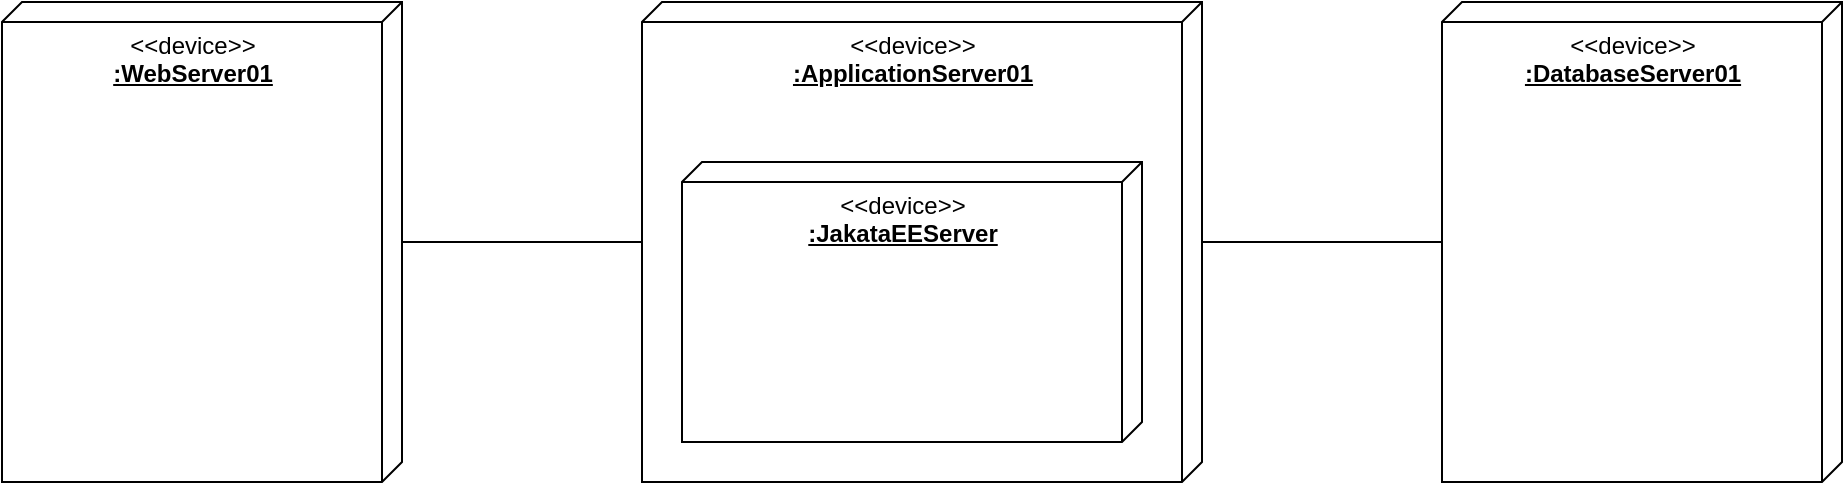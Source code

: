 <mxfile version="14.1.8" type="device" pages="4"><diagram id="ri4Kelb92wecvCYJ9pxR" name="Layer/N-Tier"><mxGraphModel dx="1422" dy="822" grid="1" gridSize="10" guides="1" tooltips="1" connect="1" arrows="1" fold="1" page="1" pageScale="1" pageWidth="1169" pageHeight="827" math="0" shadow="0"><root><mxCell id="0"/><mxCell id="1" parent="0"/><mxCell id="0UhC9464iYk6JxEcfvWJ-5" style="edgeStyle=orthogonalEdgeStyle;rounded=0;orthogonalLoop=1;jettySize=auto;html=1;endArrow=none;endFill=0;" edge="1" parent="1" source="0UhC9464iYk6JxEcfvWJ-1" target="0UhC9464iYk6JxEcfvWJ-2"><mxGeometry relative="1" as="geometry"/></mxCell><mxCell id="0UhC9464iYk6JxEcfvWJ-1" value="&amp;lt;&amp;lt;device&amp;gt;&amp;gt;&lt;br&gt;&lt;u&gt;&lt;b&gt;:WebServer01&lt;/b&gt;&lt;/u&gt;" style="verticalAlign=top;align=center;spacingTop=8;spacingLeft=2;spacingRight=12;shape=cube;size=10;direction=south;fontStyle=0;html=1;" vertex="1" parent="1"><mxGeometry x="160" y="160" width="200" height="240" as="geometry"/></mxCell><mxCell id="0UhC9464iYk6JxEcfvWJ-6" style="edgeStyle=orthogonalEdgeStyle;rounded=0;orthogonalLoop=1;jettySize=auto;html=1;endArrow=none;endFill=0;" edge="1" parent="1" source="0UhC9464iYk6JxEcfvWJ-2" target="0UhC9464iYk6JxEcfvWJ-3"><mxGeometry relative="1" as="geometry"/></mxCell><mxCell id="0UhC9464iYk6JxEcfvWJ-2" value="&amp;lt;&amp;lt;device&amp;gt;&amp;gt;&lt;br&gt;&lt;u&gt;&lt;b&gt;:ApplicationServer01&lt;/b&gt;&lt;/u&gt;" style="verticalAlign=top;align=center;spacingTop=8;spacingLeft=2;spacingRight=12;shape=cube;size=10;direction=south;fontStyle=0;html=1;" vertex="1" parent="1"><mxGeometry x="480" y="160" width="280" height="240" as="geometry"/></mxCell><mxCell id="0UhC9464iYk6JxEcfvWJ-3" value="&amp;lt;&amp;lt;device&amp;gt;&amp;gt;&lt;br&gt;&lt;u&gt;&lt;b&gt;:DatabaseServer01&lt;/b&gt;&lt;/u&gt;" style="verticalAlign=top;align=center;spacingTop=8;spacingLeft=2;spacingRight=12;shape=cube;size=10;direction=south;fontStyle=0;html=1;" vertex="1" parent="1"><mxGeometry x="880" y="160" width="200" height="240" as="geometry"/></mxCell><mxCell id="0UhC9464iYk6JxEcfvWJ-4" value="&amp;lt;&amp;lt;device&amp;gt;&amp;gt;&lt;br&gt;&lt;u&gt;&lt;b&gt;:JakataEEServer&lt;/b&gt;&lt;/u&gt;" style="verticalAlign=top;align=center;spacingTop=8;spacingLeft=2;spacingRight=12;shape=cube;size=10;direction=south;fontStyle=0;html=1;" vertex="1" parent="1"><mxGeometry x="500" y="240" width="230" height="140" as="geometry"/></mxCell></root></mxGraphModel></diagram><diagram id="zvAllgBtBEp2JVmW9A7d" name="MVC in Layer/N-Tier"><mxGraphModel dx="1422" dy="822" grid="1" gridSize="10" guides="1" tooltips="1" connect="1" arrows="1" fold="1" page="1" pageScale="1" pageWidth="1169" pageHeight="827" math="0" shadow="0"><root><mxCell id="0VM9n8qBW499bxq0h1TV-0"/><mxCell id="0VM9n8qBW499bxq0h1TV-1" parent="0VM9n8qBW499bxq0h1TV-0"/><mxCell id="0VM9n8qBW499bxq0h1TV-2" style="edgeStyle=orthogonalEdgeStyle;rounded=0;orthogonalLoop=1;jettySize=auto;html=1;endArrow=none;endFill=0;" edge="1" parent="0VM9n8qBW499bxq0h1TV-1" source="0VM9n8qBW499bxq0h1TV-3" target="0VM9n8qBW499bxq0h1TV-5"><mxGeometry relative="1" as="geometry"><mxPoint x="360" y="280" as="targetPoint"/></mxGeometry></mxCell><mxCell id="0VM9n8qBW499bxq0h1TV-3" value="&amp;lt;&amp;lt;device&amp;gt;&amp;gt;&lt;br&gt;&lt;u&gt;&lt;b&gt;:WebServer01&lt;/b&gt;&lt;/u&gt;" style="verticalAlign=top;align=center;spacingTop=8;spacingLeft=2;spacingRight=12;shape=cube;size=10;direction=south;fontStyle=0;html=1;" vertex="1" parent="0VM9n8qBW499bxq0h1TV-1"><mxGeometry x="40" y="160" width="200" height="240" as="geometry"/></mxCell><mxCell id="0VM9n8qBW499bxq0h1TV-4" style="edgeStyle=orthogonalEdgeStyle;rounded=0;orthogonalLoop=1;jettySize=auto;html=1;endArrow=none;endFill=0;" edge="1" parent="0VM9n8qBW499bxq0h1TV-1" source="0VM9n8qBW499bxq0h1TV-5" target="0VM9n8qBW499bxq0h1TV-6"><mxGeometry relative="1" as="geometry"/></mxCell><mxCell id="0VM9n8qBW499bxq0h1TV-5" value="&amp;lt;&amp;lt;device&amp;gt;&amp;gt;&lt;br&gt;&lt;u&gt;&lt;b&gt;:ApplicationServer01&lt;/b&gt;&lt;/u&gt;" style="verticalAlign=top;align=center;spacingTop=8;spacingLeft=2;spacingRight=12;shape=cube;size=10;direction=south;fontStyle=0;html=1;" vertex="1" parent="0VM9n8qBW499bxq0h1TV-1"><mxGeometry x="360" y="160" width="360" height="240" as="geometry"/></mxCell><mxCell id="0VM9n8qBW499bxq0h1TV-6" value="&amp;lt;&amp;lt;device&amp;gt;&amp;gt;&lt;br&gt;&lt;u&gt;&lt;b&gt;:DatabaseServer01&lt;/b&gt;&lt;/u&gt;" style="verticalAlign=top;align=center;spacingTop=8;spacingLeft=2;spacingRight=12;shape=cube;size=10;direction=south;fontStyle=0;html=1;" vertex="1" parent="0VM9n8qBW499bxq0h1TV-1"><mxGeometry x="840" y="160" width="200" height="240" as="geometry"/></mxCell><mxCell id="0VM9n8qBW499bxq0h1TV-7" value="&amp;lt;&amp;lt;device&amp;gt;&amp;gt;&lt;br&gt;&lt;u&gt;&lt;b&gt;:JakataEEServer&lt;/b&gt;&lt;/u&gt;" style="verticalAlign=top;align=center;spacingTop=8;spacingLeft=2;spacingRight=12;shape=cube;size=10;direction=south;fontStyle=0;html=1;" vertex="1" parent="0VM9n8qBW499bxq0h1TV-1"><mxGeometry x="570" y="240" width="120" height="140" as="geometry"/></mxCell><mxCell id="0VM9n8qBW499bxq0h1TV-8" value="&amp;lt;&amp;lt;device&amp;gt;&amp;gt;&lt;br&gt;&lt;b&gt;&lt;u&gt;:Model&lt;/u&gt;&lt;/b&gt;" style="verticalAlign=top;align=center;spacingTop=8;spacingLeft=2;spacingRight=12;shape=cube;size=10;direction=south;fontStyle=0;html=1;fillColor=#fff2cc;strokeColor=#d6b656;" vertex="1" parent="0VM9n8qBW499bxq0h1TV-1"><mxGeometry x="390" y="320" width="120" height="60" as="geometry"/></mxCell><mxCell id="0VM9n8qBW499bxq0h1TV-9" value="&amp;lt;&amp;lt;device&amp;gt;&amp;gt;&lt;br&gt;&lt;b&gt;&lt;u&gt;:View&lt;/u&gt;&lt;/b&gt;" style="verticalAlign=top;align=center;spacingTop=8;spacingLeft=2;spacingRight=12;shape=cube;size=10;direction=south;fontStyle=0;html=1;fillColor=#fff2cc;strokeColor=#d6b656;" vertex="1" parent="0VM9n8qBW499bxq0h1TV-1"><mxGeometry x="60" y="250" width="150" height="70" as="geometry"/></mxCell><mxCell id="0VM9n8qBW499bxq0h1TV-10" value="&amp;lt;&amp;lt;device&amp;gt;&amp;gt;&lt;br&gt;&lt;u&gt;&lt;b&gt;:Controller&lt;/b&gt;&lt;/u&gt;" style="verticalAlign=top;align=center;spacingTop=8;spacingLeft=2;spacingRight=12;shape=cube;size=10;direction=south;fontStyle=0;html=1;fillColor=#fff2cc;strokeColor=#d6b656;" vertex="1" parent="0VM9n8qBW499bxq0h1TV-1"><mxGeometry x="390" y="240" width="120" height="60" as="geometry"/></mxCell></root></mxGraphModel></diagram><diagram id="2pJ74flZ65lG0L_jOlDF" name="MVC in Layer/N-Tier (Ans)"><mxGraphModel dx="1185" dy="685" grid="1" gridSize="10" guides="1" tooltips="1" connect="1" arrows="1" fold="1" page="1" pageScale="1" pageWidth="1169" pageHeight="827" math="0" shadow="0"><root><mxCell id="ShZCtiIe859vPD04f4xw-0"/><mxCell id="ShZCtiIe859vPD04f4xw-1" parent="ShZCtiIe859vPD04f4xw-0"/><mxCell id="lFadkM2kPXt_tcsx9Wzw-0" style="edgeStyle=orthogonalEdgeStyle;rounded=0;orthogonalLoop=1;jettySize=auto;html=1;endArrow=none;endFill=0;" edge="1" parent="ShZCtiIe859vPD04f4xw-1" source="lFadkM2kPXt_tcsx9Wzw-1" target="lFadkM2kPXt_tcsx9Wzw-3"><mxGeometry relative="1" as="geometry"><mxPoint x="360" y="280" as="targetPoint"/><Array as="points"><mxPoint x="320" y="280"/><mxPoint x="320" y="280"/></Array></mxGeometry></mxCell><mxCell id="lFadkM2kPXt_tcsx9Wzw-1" value="&amp;lt;&amp;lt;device&amp;gt;&amp;gt;&lt;br&gt;&lt;u&gt;&lt;b&gt;:WebServer01&lt;/b&gt;&lt;/u&gt;" style="verticalAlign=top;align=center;spacingTop=8;spacingLeft=2;spacingRight=12;shape=cube;size=10;direction=south;fontStyle=0;html=1;" vertex="1" parent="ShZCtiIe859vPD04f4xw-1"><mxGeometry x="40" y="160" width="200" height="240" as="geometry"/></mxCell><mxCell id="lFadkM2kPXt_tcsx9Wzw-2" style="edgeStyle=orthogonalEdgeStyle;rounded=0;orthogonalLoop=1;jettySize=auto;html=1;endArrow=none;endFill=0;" edge="1" parent="ShZCtiIe859vPD04f4xw-1" source="lFadkM2kPXt_tcsx9Wzw-3" target="lFadkM2kPXt_tcsx9Wzw-4"><mxGeometry relative="1" as="geometry"><Array as="points"><mxPoint x="760" y="280"/><mxPoint x="760" y="280"/></Array></mxGeometry></mxCell><mxCell id="lFadkM2kPXt_tcsx9Wzw-3" value="&amp;lt;&amp;lt;device&amp;gt;&amp;gt;&lt;br&gt;&lt;u&gt;&lt;b&gt;:ApplicationServer01&lt;/b&gt;&lt;/u&gt;" style="verticalAlign=top;align=center;spacingTop=8;spacingLeft=2;spacingRight=12;shape=cube;size=10;direction=south;fontStyle=0;html=1;" vertex="1" parent="ShZCtiIe859vPD04f4xw-1"><mxGeometry x="360" y="160" width="360" height="360" as="geometry"/></mxCell><mxCell id="lFadkM2kPXt_tcsx9Wzw-4" value="&amp;lt;&amp;lt;device&amp;gt;&amp;gt;&lt;br&gt;&lt;u&gt;&lt;b&gt;:DatabaseServer01&lt;/b&gt;&lt;/u&gt;" style="verticalAlign=top;align=center;spacingTop=8;spacingLeft=2;spacingRight=12;shape=cube;size=10;direction=south;fontStyle=0;html=1;" vertex="1" parent="ShZCtiIe859vPD04f4xw-1"><mxGeometry x="840" y="160" width="200" height="240" as="geometry"/></mxCell><mxCell id="lFadkM2kPXt_tcsx9Wzw-10" style="edgeStyle=orthogonalEdgeStyle;rounded=0;orthogonalLoop=1;jettySize=auto;html=1;endArrow=none;endFill=0;" edge="1" parent="ShZCtiIe859vPD04f4xw-1" source="lFadkM2kPXt_tcsx9Wzw-5" target="lFadkM2kPXt_tcsx9Wzw-9"><mxGeometry relative="1" as="geometry"/></mxCell><mxCell id="lFadkM2kPXt_tcsx9Wzw-5" value="&amp;lt;&amp;lt;exectionEnvironment&amp;gt;&amp;gt;&lt;br&gt;&lt;u&gt;&lt;b&gt;:WebContainer&lt;/b&gt;&lt;/u&gt;" style="verticalAlign=top;align=center;spacingTop=8;spacingLeft=2;spacingRight=12;shape=cube;size=10;direction=south;fontStyle=0;html=1;" vertex="1" parent="ShZCtiIe859vPD04f4xw-1"><mxGeometry x="380" y="240" width="310" height="120" as="geometry"/></mxCell><mxCell id="lFadkM2kPXt_tcsx9Wzw-9" value="&amp;lt;&amp;lt;exectionEnvironment&amp;gt;&amp;gt;&lt;br&gt;&lt;u&gt;&lt;b&gt;:EJBContainer&lt;/b&gt;&lt;/u&gt;" style="verticalAlign=top;align=center;spacingTop=8;spacingLeft=2;spacingRight=12;shape=cube;size=10;direction=south;fontStyle=0;html=1;" vertex="1" parent="ShZCtiIe859vPD04f4xw-1"><mxGeometry x="380" y="390" width="310" height="110" as="geometry"/></mxCell><mxCell id="lFadkM2kPXt_tcsx9Wzw-13" value="&amp;lt;&amp;lt;artifact&amp;gt;&amp;gt;&lt;br&gt;&lt;b&gt;&lt;u&gt;webpage.jsp&lt;/u&gt;&lt;/b&gt;" style="rounded=0;whiteSpace=wrap;html=1;align=center;fillColor=#fff2cc;strokeColor=#d6b656;" vertex="1" parent="ShZCtiIe859vPD04f4xw-1"><mxGeometry x="390" y="300" width="130" height="50" as="geometry"/></mxCell><mxCell id="lFadkM2kPXt_tcsx9Wzw-15" value="&amp;lt;&amp;lt;artifact&amp;gt;&amp;gt;&lt;br&gt;&lt;b&gt;&lt;u&gt;Servlet.jar&lt;/u&gt;&lt;/b&gt;" style="rounded=0;whiteSpace=wrap;html=1;align=center;fillColor=#fff2cc;strokeColor=#d6b656;" vertex="1" parent="ShZCtiIe859vPD04f4xw-1"><mxGeometry x="540" y="300" width="130" height="50" as="geometry"/></mxCell><mxCell id="lFadkM2kPXt_tcsx9Wzw-17" value="&amp;lt;&amp;lt;artifact&amp;gt;&amp;gt;&lt;br&gt;&lt;b&gt;&lt;u&gt;EJB.jar&lt;/u&gt;&lt;/b&gt;" style="rounded=0;whiteSpace=wrap;html=1;align=center;fillColor=#fff2cc;strokeColor=#d6b656;" vertex="1" parent="ShZCtiIe859vPD04f4xw-1"><mxGeometry x="470" y="440" width="130" height="50" as="geometry"/></mxCell><mxCell id="ffpCFUMSe1t3kLIW9Bb8-0" value="&lt;b&gt;MVC&lt;/b&gt;&lt;br&gt;- EJB.jar = Model&lt;br&gt;- webpage.jsp = View&lt;br&gt;- Servlet.jar = Controller" style="text;html=1;align=left;verticalAlign=middle;resizable=0;points=[];autosize=1;" vertex="1" parent="ShZCtiIe859vPD04f4xw-1"><mxGeometry x="360" y="560" width="140" height="60" as="geometry"/></mxCell></root></mxGraphModel></diagram><diagram id="gq0lVqPl32YT9nymHMTv" name="Peer-to-Peer"><mxGraphModel dx="1422" dy="822" grid="1" gridSize="10" guides="1" tooltips="1" connect="1" arrows="1" fold="1" page="1" pageScale="1" pageWidth="1169" pageHeight="827" math="0" shadow="0"><root><mxCell id="T9SWUFXRxLenEbzAGq8r-0"/><mxCell id="T9SWUFXRxLenEbzAGq8r-1" parent="T9SWUFXRxLenEbzAGq8r-0"/><mxCell id="9G9apHm6U_Yngsjk8iTj-53" style="edgeStyle=none;rounded=0;orthogonalLoop=1;jettySize=auto;html=1;startArrow=none;startFill=0;endArrow=classic;endFill=1;fillColor=#dae8fc;strokeColor=#6c8ebf;" edge="1" parent="T9SWUFXRxLenEbzAGq8r-1" source="T9SWUFXRxLenEbzAGq8r-3" target="T9SWUFXRxLenEbzAGq8r-4"><mxGeometry relative="1" as="geometry"/></mxCell><mxCell id="9G9apHm6U_Yngsjk8iTj-62" style="edgeStyle=none;rounded=0;orthogonalLoop=1;jettySize=auto;html=1;startArrow=none;startFill=0;endArrow=classic;endFill=1;fillColor=#f8cecc;strokeColor=#b85450;" edge="1" parent="T9SWUFXRxLenEbzAGq8r-1" source="T9SWUFXRxLenEbzAGq8r-3" target="T9SWUFXRxLenEbzAGq8r-6"><mxGeometry relative="1" as="geometry"/></mxCell><mxCell id="T9SWUFXRxLenEbzAGq8r-3" value="&amp;lt;&amp;lt;device&amp;gt;&lt;br&gt;&lt;b&gt;&lt;u&gt;:.Reactor01&lt;/u&gt;&lt;/b&gt;" style="verticalAlign=top;align=center;spacingTop=8;spacingLeft=2;spacingRight=12;shape=cube;size=10;direction=south;fontStyle=0;html=1;fillColor=#f8cecc;strokeColor=#b85450;" vertex="1" parent="T9SWUFXRxLenEbzAGq8r-1"><mxGeometry x="370" y="70" width="100" height="110" as="geometry"/></mxCell><mxCell id="9G9apHm6U_Yngsjk8iTj-54" style="edgeStyle=none;rounded=0;orthogonalLoop=1;jettySize=auto;html=1;startArrow=none;startFill=0;endArrow=classic;endFill=1;fillColor=#dae8fc;strokeColor=#6c8ebf;" edge="1" parent="T9SWUFXRxLenEbzAGq8r-1" source="T9SWUFXRxLenEbzAGq8r-4" target="T9SWUFXRxLenEbzAGq8r-5"><mxGeometry relative="1" as="geometry"/></mxCell><mxCell id="9G9apHm6U_Yngsjk8iTj-63" style="edgeStyle=none;rounded=0;orthogonalLoop=1;jettySize=auto;html=1;startArrow=none;startFill=0;endArrow=classic;endFill=1;" edge="1" parent="T9SWUFXRxLenEbzAGq8r-1" source="T9SWUFXRxLenEbzAGq8r-4" target="T9SWUFXRxLenEbzAGq8r-7"><mxGeometry relative="1" as="geometry"/></mxCell><mxCell id="T9SWUFXRxLenEbzAGq8r-4" value="&amp;lt;&amp;lt;device&amp;gt;&lt;br&gt;&lt;b&gt;&lt;u&gt;:Reactor02&lt;/u&gt;&lt;/b&gt;" style="verticalAlign=top;align=center;spacingTop=8;spacingLeft=2;spacingRight=12;shape=cube;size=10;direction=south;fontStyle=0;html=1;fillColor=#e1d5e7;strokeColor=#9673a6;" vertex="1" parent="T9SWUFXRxLenEbzAGq8r-1"><mxGeometry x="550" y="130" width="100" height="110" as="geometry"/></mxCell><mxCell id="9G9apHm6U_Yngsjk8iTj-55" style="edgeStyle=none;rounded=0;orthogonalLoop=1;jettySize=auto;html=1;startArrow=none;startFill=0;endArrow=classic;endFill=1;fillColor=#dae8fc;strokeColor=#6c8ebf;" edge="1" parent="T9SWUFXRxLenEbzAGq8r-1" source="T9SWUFXRxLenEbzAGq8r-5" target="T9SWUFXRxLenEbzAGq8r-6"><mxGeometry relative="1" as="geometry"/></mxCell><mxCell id="9G9apHm6U_Yngsjk8iTj-64" style="edgeStyle=none;rounded=0;orthogonalLoop=1;jettySize=auto;html=1;startArrow=none;startFill=0;endArrow=classic;endFill=1;fillColor=#d5e8d4;strokeColor=#82b366;" edge="1" parent="T9SWUFXRxLenEbzAGq8r-1" source="T9SWUFXRxLenEbzAGq8r-5" target="T9SWUFXRxLenEbzAGq8r-10"><mxGeometry relative="1" as="geometry"/></mxCell><mxCell id="T9SWUFXRxLenEbzAGq8r-5" value="&amp;lt;&amp;lt;device&amp;gt;&lt;br&gt;&lt;b&gt;&lt;u&gt;:Reactor03&lt;/u&gt;&lt;/b&gt;" style="verticalAlign=top;align=center;spacingTop=8;spacingLeft=2;spacingRight=12;shape=cube;size=10;direction=south;fontStyle=0;html=1;fillColor=#d5e8d4;strokeColor=#82b366;" vertex="1" parent="T9SWUFXRxLenEbzAGq8r-1"><mxGeometry x="610" y="280" width="100" height="110" as="geometry"/></mxCell><mxCell id="9G9apHm6U_Yngsjk8iTj-56" style="edgeStyle=none;rounded=0;orthogonalLoop=1;jettySize=auto;html=1;startArrow=none;startFill=0;endArrow=classic;endFill=1;fillColor=#dae8fc;strokeColor=#6c8ebf;" edge="1" parent="T9SWUFXRxLenEbzAGq8r-1" source="T9SWUFXRxLenEbzAGq8r-6" target="T9SWUFXRxLenEbzAGq8r-7"><mxGeometry relative="1" as="geometry"/></mxCell><mxCell id="9G9apHm6U_Yngsjk8iTj-65" style="edgeStyle=none;rounded=0;orthogonalLoop=1;jettySize=auto;html=1;startArrow=none;startFill=0;endArrow=classic;endFill=1;" edge="1" parent="T9SWUFXRxLenEbzAGq8r-1" source="T9SWUFXRxLenEbzAGq8r-6" target="T9SWUFXRxLenEbzAGq8r-9"><mxGeometry relative="1" as="geometry"/></mxCell><mxCell id="T9SWUFXRxLenEbzAGq8r-6" value="&amp;lt;&amp;lt;device&amp;gt;&lt;br&gt;&lt;b&gt;&lt;u&gt;:Reactor04&lt;/u&gt;&lt;/b&gt;" style="verticalAlign=top;align=center;spacingTop=8;spacingLeft=2;spacingRight=12;shape=cube;size=10;direction=south;fontStyle=0;html=1;fillColor=#f8cecc;strokeColor=#b85450;" vertex="1" parent="T9SWUFXRxLenEbzAGq8r-1"><mxGeometry x="550" y="440" width="100" height="110" as="geometry"/></mxCell><mxCell id="9G9apHm6U_Yngsjk8iTj-57" style="edgeStyle=none;rounded=0;orthogonalLoop=1;jettySize=auto;html=1;startArrow=none;startFill=0;endArrow=classic;endFill=1;fillColor=#dae8fc;strokeColor=#6c8ebf;" edge="1" parent="T9SWUFXRxLenEbzAGq8r-1" source="T9SWUFXRxLenEbzAGq8r-7" target="T9SWUFXRxLenEbzAGq8r-10"><mxGeometry relative="1" as="geometry"/></mxCell><mxCell id="9G9apHm6U_Yngsjk8iTj-66" style="edgeStyle=none;rounded=0;orthogonalLoop=1;jettySize=auto;html=1;startArrow=none;startFill=0;endArrow=classic;endFill=1;fillColor=#fff2cc;strokeColor=#d6b656;" edge="1" parent="T9SWUFXRxLenEbzAGq8r-1" source="T9SWUFXRxLenEbzAGq8r-7" target="T9SWUFXRxLenEbzAGq8r-8"><mxGeometry relative="1" as="geometry"/></mxCell><mxCell id="T9SWUFXRxLenEbzAGq8r-7" value="&amp;lt;&amp;lt;device&amp;gt;&lt;br&gt;&lt;b&gt;&lt;u&gt;:Reactor05&lt;/u&gt;&lt;/b&gt;" style="verticalAlign=top;align=center;spacingTop=8;spacingLeft=2;spacingRight=12;shape=cube;size=10;direction=south;fontStyle=0;html=1;fillColor=#fff2cc;strokeColor=#d6b656;" vertex="1" parent="T9SWUFXRxLenEbzAGq8r-1"><mxGeometry x="370" y="500" width="100" height="110" as="geometry"/></mxCell><mxCell id="9G9apHm6U_Yngsjk8iTj-60" style="edgeStyle=none;rounded=0;orthogonalLoop=1;jettySize=auto;html=1;startArrow=none;startFill=0;endArrow=classic;endFill=1;fillColor=#dae8fc;strokeColor=#6c8ebf;" edge="1" parent="T9SWUFXRxLenEbzAGq8r-1" source="T9SWUFXRxLenEbzAGq8r-8" target="T9SWUFXRxLenEbzAGq8r-3"><mxGeometry relative="1" as="geometry"/></mxCell><mxCell id="9G9apHm6U_Yngsjk8iTj-70" style="edgeStyle=none;rounded=0;orthogonalLoop=1;jettySize=auto;html=1;startArrow=none;startFill=0;endArrow=classic;endFill=1;" edge="1" parent="T9SWUFXRxLenEbzAGq8r-1" source="T9SWUFXRxLenEbzAGq8r-8" target="T9SWUFXRxLenEbzAGq8r-5"><mxGeometry relative="1" as="geometry"/></mxCell><mxCell id="T9SWUFXRxLenEbzAGq8r-8" value="&amp;lt;&amp;lt;device&amp;gt;&lt;br&gt;&lt;b&gt;&lt;u&gt;:Reactor08&lt;/u&gt;&lt;/b&gt;" style="verticalAlign=top;align=center;spacingTop=8;spacingLeft=2;spacingRight=12;shape=cube;size=10;direction=south;fontStyle=0;html=1;fillColor=#fff2cc;strokeColor=#d6b656;" vertex="1" parent="T9SWUFXRxLenEbzAGq8r-1"><mxGeometry x="190" y="130" width="100" height="110" as="geometry"/></mxCell><mxCell id="9G9apHm6U_Yngsjk8iTj-59" style="edgeStyle=none;rounded=0;orthogonalLoop=1;jettySize=auto;html=1;startArrow=none;startFill=0;endArrow=classic;endFill=1;fillColor=#dae8fc;strokeColor=#6c8ebf;" edge="1" parent="T9SWUFXRxLenEbzAGq8r-1" source="T9SWUFXRxLenEbzAGq8r-9" target="T9SWUFXRxLenEbzAGq8r-8"><mxGeometry relative="1" as="geometry"/></mxCell><mxCell id="9G9apHm6U_Yngsjk8iTj-69" style="edgeStyle=none;rounded=0;orthogonalLoop=1;jettySize=auto;html=1;startArrow=none;startFill=0;endArrow=classic;endFill=1;fillColor=#e1d5e7;strokeColor=#9673a6;" edge="1" parent="T9SWUFXRxLenEbzAGq8r-1" source="T9SWUFXRxLenEbzAGq8r-9" target="T9SWUFXRxLenEbzAGq8r-4"><mxGeometry relative="1" as="geometry"/></mxCell><mxCell id="T9SWUFXRxLenEbzAGq8r-9" value="&amp;lt;&amp;lt;device&amp;gt;&lt;br&gt;&lt;b&gt;&lt;u&gt;:Reactor07&lt;/u&gt;&lt;/b&gt;" style="verticalAlign=top;align=center;spacingTop=8;spacingLeft=2;spacingRight=12;shape=cube;size=10;direction=south;fontStyle=0;html=1;fillColor=#e1d5e7;strokeColor=#9673a6;" vertex="1" parent="T9SWUFXRxLenEbzAGq8r-1"><mxGeometry x="110" y="280" width="100" height="110" as="geometry"/></mxCell><mxCell id="9G9apHm6U_Yngsjk8iTj-58" style="edgeStyle=none;rounded=0;orthogonalLoop=1;jettySize=auto;html=1;startArrow=none;startFill=0;endArrow=classic;endFill=1;fillColor=#dae8fc;strokeColor=#6c8ebf;" edge="1" parent="T9SWUFXRxLenEbzAGq8r-1" source="T9SWUFXRxLenEbzAGq8r-10" target="T9SWUFXRxLenEbzAGq8r-9"><mxGeometry relative="1" as="geometry"/></mxCell><mxCell id="9G9apHm6U_Yngsjk8iTj-67" style="edgeStyle=none;rounded=0;orthogonalLoop=1;jettySize=auto;html=1;startArrow=none;startFill=0;endArrow=classic;endFill=1;" edge="1" parent="T9SWUFXRxLenEbzAGq8r-1" source="T9SWUFXRxLenEbzAGq8r-10" target="T9SWUFXRxLenEbzAGq8r-3"><mxGeometry relative="1" as="geometry"/></mxCell><mxCell id="T9SWUFXRxLenEbzAGq8r-10" value="&amp;lt;&amp;lt;device&amp;gt;&lt;br&gt;&lt;b&gt;&lt;u&gt;:Reactor06&lt;/u&gt;&lt;/b&gt;" style="verticalAlign=top;align=center;spacingTop=8;spacingLeft=2;spacingRight=12;shape=cube;size=10;direction=south;fontStyle=0;html=1;fillColor=#d5e8d4;strokeColor=#82b366;" vertex="1" parent="T9SWUFXRxLenEbzAGq8r-1"><mxGeometry x="190" y="440" width="100" height="110" as="geometry"/></mxCell><mxCell id="9G9apHm6U_Yngsjk8iTj-61" value="&lt;b&gt;ข้อกำหนด&lt;br&gt;&lt;/b&gt;- 8 node&lt;br&gt;- คุยกันได้ทุก reafactor&lt;br&gt;- hop ไม่เกิน 3 hop&lt;br&gt;- Out going ไม่เกิน 2 node&lt;br&gt;- In coming ไม่เกิน 2 node" style="text;html=1;align=left;verticalAlign=top;resizable=0;points=[];autosize=1;" vertex="1" parent="T9SWUFXRxLenEbzAGq8r-1"><mxGeometry x="800" y="120" width="150" height="90" as="geometry"/></mxCell><mxCell id="9G9apHm6U_Yngsjk8iTj-71" value="&lt;b&gt;ผลกระทบ&lt;/b&gt;&lt;br&gt;- ถ้า node 1 พัง จะกระทบกับ node ที่ใช้ node 1 เป็นทางผ่าน" style="text;html=1;align=left;verticalAlign=top;resizable=0;points=[];autosize=1;" vertex="1" parent="T9SWUFXRxLenEbzAGq8r-1"><mxGeometry x="800" y="240" width="320" height="30" as="geometry"/></mxCell></root></mxGraphModel></diagram></mxfile>